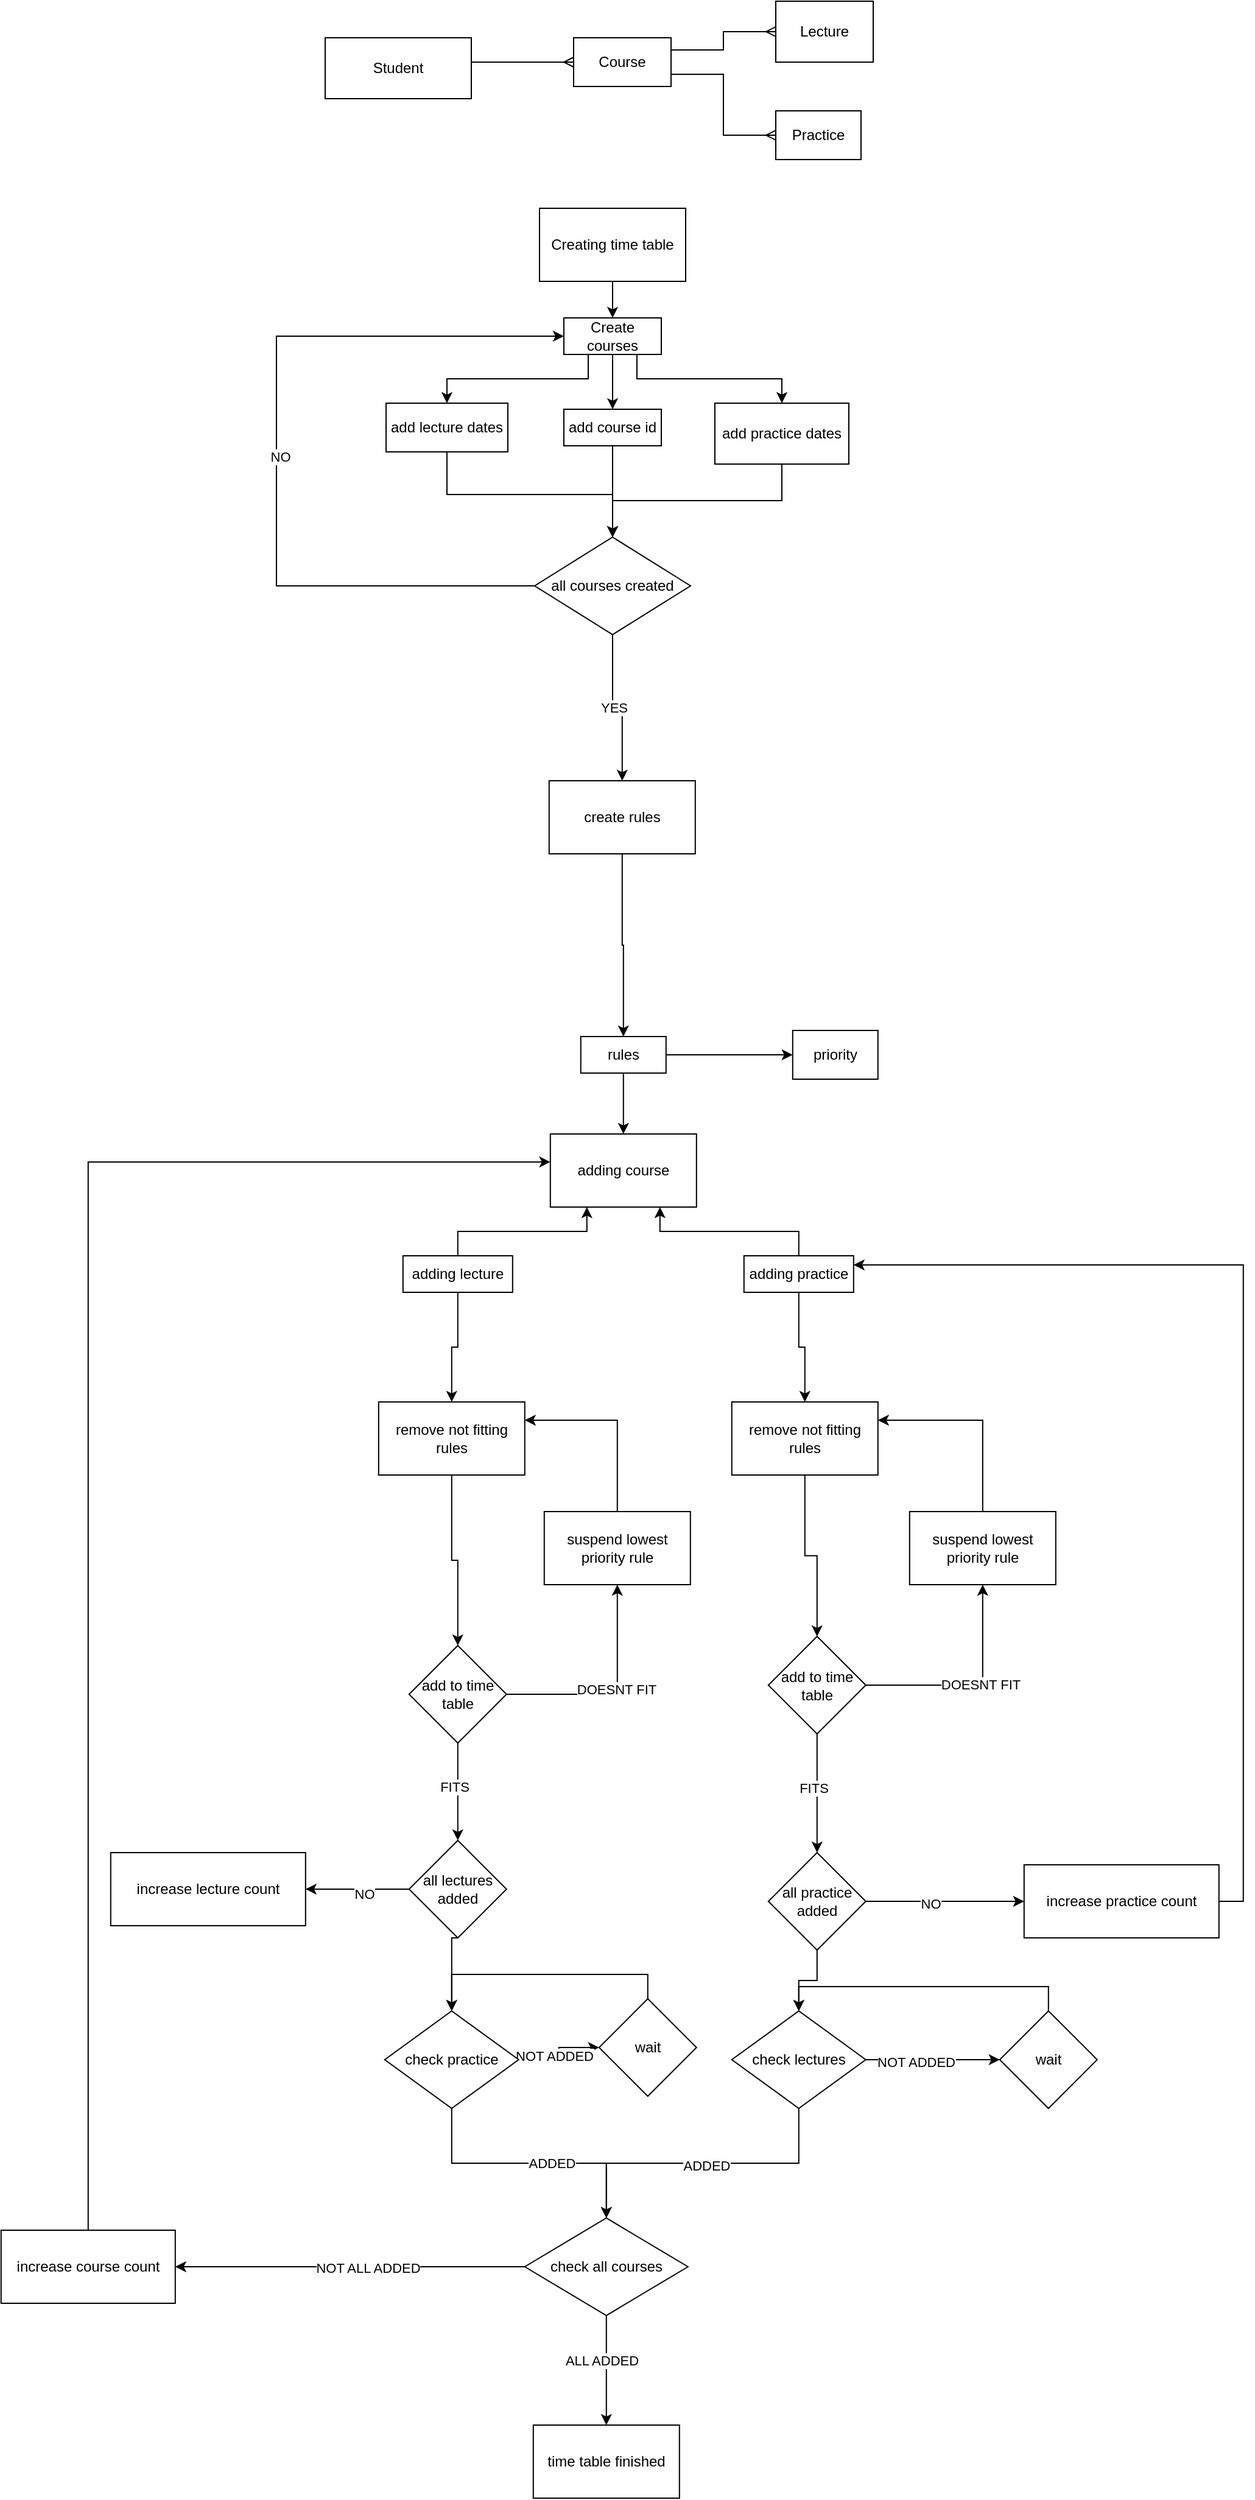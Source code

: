 <mxfile version="24.0.2" type="github">
  <diagram name="Page-1" id="MUCW26529rn52MAqk1Qs">
    <mxGraphModel dx="2420" dy="953" grid="1" gridSize="10" guides="1" tooltips="1" connect="1" arrows="1" fold="1" page="1" pageScale="1" pageWidth="827" pageHeight="1169" math="0" shadow="0">
      <root>
        <mxCell id="0" />
        <mxCell id="1" parent="0" />
        <mxCell id="UqnTuX9J4pZdpapWi_6r-5" style="edgeStyle=orthogonalEdgeStyle;rounded=0;orthogonalLoop=1;jettySize=auto;html=1;exitX=1;exitY=0.5;exitDx=0;exitDy=0;entryX=0;entryY=0.5;entryDx=0;entryDy=0;endArrow=ERmany;endFill=0;flowAnimation=0;" parent="1" source="UqnTuX9J4pZdpapWi_6r-1" target="UqnTuX9J4pZdpapWi_6r-3" edge="1">
          <mxGeometry relative="1" as="geometry">
            <mxPoint x="370" y="115" as="targetPoint" />
            <Array as="points">
              <mxPoint x="230" y="115" />
              <mxPoint x="230" y="110" />
            </Array>
          </mxGeometry>
        </mxCell>
        <mxCell id="UqnTuX9J4pZdpapWi_6r-7" value="&lt;div&gt;&lt;br&gt;&lt;/div&gt;&lt;div&gt;&lt;br&gt;&lt;/div&gt;" style="edgeLabel;html=1;align=center;verticalAlign=middle;resizable=0;points=[];" parent="UqnTuX9J4pZdpapWi_6r-5" vertex="1" connectable="0">
          <mxGeometry x="0.113" y="-1" relative="1" as="geometry">
            <mxPoint as="offset" />
          </mxGeometry>
        </mxCell>
        <mxCell id="UqnTuX9J4pZdpapWi_6r-1" value="Student" style="rounded=0;whiteSpace=wrap;html=1;" parent="1" vertex="1">
          <mxGeometry x="120" y="90" width="120" height="50" as="geometry" />
        </mxCell>
        <mxCell id="Rm8hIvilPhOO6_O1WnGj-2" style="edgeStyle=orthogonalEdgeStyle;rounded=0;orthogonalLoop=1;jettySize=auto;html=1;exitX=1;exitY=0.25;exitDx=0;exitDy=0;entryX=0;entryY=0.5;entryDx=0;entryDy=0;endArrow=ERmany;endFill=0;" parent="1" source="UqnTuX9J4pZdpapWi_6r-3" target="Rm8hIvilPhOO6_O1WnGj-1" edge="1">
          <mxGeometry relative="1" as="geometry" />
        </mxCell>
        <mxCell id="Rm8hIvilPhOO6_O1WnGj-5" style="edgeStyle=orthogonalEdgeStyle;rounded=0;orthogonalLoop=1;jettySize=auto;html=1;exitX=1;exitY=0.75;exitDx=0;exitDy=0;entryX=0;entryY=0.5;entryDx=0;entryDy=0;endArrow=ERmany;endFill=0;" parent="1" source="UqnTuX9J4pZdpapWi_6r-3" target="Rm8hIvilPhOO6_O1WnGj-3" edge="1">
          <mxGeometry relative="1" as="geometry" />
        </mxCell>
        <mxCell id="UqnTuX9J4pZdpapWi_6r-3" value="Course" style="rounded=0;whiteSpace=wrap;html=1;" parent="1" vertex="1">
          <mxGeometry x="324" y="90" width="80" height="40" as="geometry" />
        </mxCell>
        <mxCell id="Rm8hIvilPhOO6_O1WnGj-1" value="Lecture" style="rounded=0;whiteSpace=wrap;html=1;" parent="1" vertex="1">
          <mxGeometry x="490" y="60" width="80" height="50" as="geometry" />
        </mxCell>
        <mxCell id="Rm8hIvilPhOO6_O1WnGj-3" value="Practice" style="rounded=0;whiteSpace=wrap;html=1;" parent="1" vertex="1">
          <mxGeometry x="490" y="150" width="70" height="40" as="geometry" />
        </mxCell>
        <mxCell id="Rm8hIvilPhOO6_O1WnGj-12" style="edgeStyle=orthogonalEdgeStyle;rounded=0;orthogonalLoop=1;jettySize=auto;html=1;exitX=0.5;exitY=1;exitDx=0;exitDy=0;entryX=0.5;entryY=0;entryDx=0;entryDy=0;" parent="1" source="Rm8hIvilPhOO6_O1WnGj-10" target="Rm8hIvilPhOO6_O1WnGj-11" edge="1">
          <mxGeometry relative="1" as="geometry" />
        </mxCell>
        <mxCell id="Rm8hIvilPhOO6_O1WnGj-10" value="Creating time table" style="rounded=0;whiteSpace=wrap;html=1;" parent="1" vertex="1">
          <mxGeometry x="296" y="230" width="120" height="60" as="geometry" />
        </mxCell>
        <mxCell id="Rm8hIvilPhOO6_O1WnGj-14" style="edgeStyle=orthogonalEdgeStyle;rounded=0;orthogonalLoop=1;jettySize=auto;html=1;exitX=0.25;exitY=1;exitDx=0;exitDy=0;" parent="1" source="Rm8hIvilPhOO6_O1WnGj-11" target="Rm8hIvilPhOO6_O1WnGj-13" edge="1">
          <mxGeometry relative="1" as="geometry" />
        </mxCell>
        <mxCell id="Rm8hIvilPhOO6_O1WnGj-16" style="edgeStyle=orthogonalEdgeStyle;rounded=0;orthogonalLoop=1;jettySize=auto;html=1;exitX=0.75;exitY=1;exitDx=0;exitDy=0;" parent="1" source="Rm8hIvilPhOO6_O1WnGj-11" target="Rm8hIvilPhOO6_O1WnGj-15" edge="1">
          <mxGeometry relative="1" as="geometry" />
        </mxCell>
        <mxCell id="HlqSMHGSSu9XKpvqxpK_-116" value="" style="edgeStyle=orthogonalEdgeStyle;rounded=0;orthogonalLoop=1;jettySize=auto;html=1;" edge="1" parent="1" source="Rm8hIvilPhOO6_O1WnGj-11" target="HlqSMHGSSu9XKpvqxpK_-115">
          <mxGeometry relative="1" as="geometry" />
        </mxCell>
        <mxCell id="Rm8hIvilPhOO6_O1WnGj-11" value="Create courses" style="rounded=0;whiteSpace=wrap;html=1;" parent="1" vertex="1">
          <mxGeometry x="316" y="320" width="80" height="30" as="geometry" />
        </mxCell>
        <mxCell id="HlqSMHGSSu9XKpvqxpK_-120" style="edgeStyle=orthogonalEdgeStyle;rounded=0;orthogonalLoop=1;jettySize=auto;html=1;exitX=0.5;exitY=1;exitDx=0;exitDy=0;" edge="1" parent="1" source="Rm8hIvilPhOO6_O1WnGj-13" target="HlqSMHGSSu9XKpvqxpK_-118">
          <mxGeometry relative="1" as="geometry" />
        </mxCell>
        <mxCell id="Rm8hIvilPhOO6_O1WnGj-13" value="add lecture dates" style="rounded=0;whiteSpace=wrap;html=1;" parent="1" vertex="1">
          <mxGeometry x="170" y="390" width="100" height="40" as="geometry" />
        </mxCell>
        <mxCell id="HlqSMHGSSu9XKpvqxpK_-121" style="edgeStyle=orthogonalEdgeStyle;rounded=0;orthogonalLoop=1;jettySize=auto;html=1;exitX=0.5;exitY=1;exitDx=0;exitDy=0;" edge="1" parent="1" source="Rm8hIvilPhOO6_O1WnGj-15" target="HlqSMHGSSu9XKpvqxpK_-118">
          <mxGeometry relative="1" as="geometry" />
        </mxCell>
        <mxCell id="Rm8hIvilPhOO6_O1WnGj-15" value="add practice dates" style="rounded=0;whiteSpace=wrap;html=1;" parent="1" vertex="1">
          <mxGeometry x="440" y="390" width="110" height="50" as="geometry" />
        </mxCell>
        <mxCell id="Rm8hIvilPhOO6_O1WnGj-26" style="edgeStyle=orthogonalEdgeStyle;rounded=0;orthogonalLoop=1;jettySize=auto;html=1;exitX=0.5;exitY=1;exitDx=0;exitDy=0;entryX=0.5;entryY=0;entryDx=0;entryDy=0;" parent="1" source="Rm8hIvilPhOO6_O1WnGj-20" target="Rm8hIvilPhOO6_O1WnGj-23" edge="1">
          <mxGeometry relative="1" as="geometry" />
        </mxCell>
        <mxCell id="Rm8hIvilPhOO6_O1WnGj-20" value="create rules" style="rounded=0;whiteSpace=wrap;html=1;" parent="1" vertex="1">
          <mxGeometry x="303.9" y="700" width="120" height="60" as="geometry" />
        </mxCell>
        <mxCell id="Rm8hIvilPhOO6_O1WnGj-25" style="edgeStyle=orthogonalEdgeStyle;rounded=0;orthogonalLoop=1;jettySize=auto;html=1;exitX=1;exitY=0.5;exitDx=0;exitDy=0;entryX=0;entryY=0.5;entryDx=0;entryDy=0;" parent="1" source="Rm8hIvilPhOO6_O1WnGj-23" target="Rm8hIvilPhOO6_O1WnGj-24" edge="1">
          <mxGeometry relative="1" as="geometry" />
        </mxCell>
        <mxCell id="Rm8hIvilPhOO6_O1WnGj-28" style="edgeStyle=orthogonalEdgeStyle;rounded=0;orthogonalLoop=1;jettySize=auto;html=1;exitX=0.5;exitY=1;exitDx=0;exitDy=0;entryX=0.5;entryY=0;entryDx=0;entryDy=0;" parent="1" source="Rm8hIvilPhOO6_O1WnGj-23" target="Rm8hIvilPhOO6_O1WnGj-27" edge="1">
          <mxGeometry relative="1" as="geometry" />
        </mxCell>
        <mxCell id="Rm8hIvilPhOO6_O1WnGj-23" value="rules" style="rounded=0;whiteSpace=wrap;html=1;" parent="1" vertex="1">
          <mxGeometry x="329.9" y="910" width="70" height="30" as="geometry" />
        </mxCell>
        <mxCell id="Rm8hIvilPhOO6_O1WnGj-24" value="priority" style="rounded=0;whiteSpace=wrap;html=1;" parent="1" vertex="1">
          <mxGeometry x="503.9" y="905" width="70" height="40" as="geometry" />
        </mxCell>
        <mxCell id="Rm8hIvilPhOO6_O1WnGj-27" value="adding course" style="rounded=0;whiteSpace=wrap;html=1;" parent="1" vertex="1">
          <mxGeometry x="304.9" y="990" width="120" height="60" as="geometry" />
        </mxCell>
        <mxCell id="HlqSMHGSSu9XKpvqxpK_-2" style="edgeStyle=orthogonalEdgeStyle;rounded=0;orthogonalLoop=1;jettySize=auto;html=1;exitX=0.5;exitY=0;exitDx=0;exitDy=0;entryX=0.25;entryY=1;entryDx=0;entryDy=0;" edge="1" parent="1" source="HlqSMHGSSu9XKpvqxpK_-1" target="Rm8hIvilPhOO6_O1WnGj-27">
          <mxGeometry relative="1" as="geometry" />
        </mxCell>
        <mxCell id="HlqSMHGSSu9XKpvqxpK_-1" value="adding lecture" style="rounded=0;whiteSpace=wrap;html=1;" vertex="1" parent="1">
          <mxGeometry x="183.9" y="1090" width="90" height="30" as="geometry" />
        </mxCell>
        <mxCell id="HlqSMHGSSu9XKpvqxpK_-4" style="edgeStyle=orthogonalEdgeStyle;rounded=0;orthogonalLoop=1;jettySize=auto;html=1;exitX=0.5;exitY=0;exitDx=0;exitDy=0;entryX=0.75;entryY=1;entryDx=0;entryDy=0;" edge="1" parent="1" source="HlqSMHGSSu9XKpvqxpK_-3" target="Rm8hIvilPhOO6_O1WnGj-27">
          <mxGeometry relative="1" as="geometry" />
        </mxCell>
        <mxCell id="HlqSMHGSSu9XKpvqxpK_-3" value="adding practice" style="rounded=0;whiteSpace=wrap;html=1;" vertex="1" parent="1">
          <mxGeometry x="463.9" y="1090" width="90" height="30" as="geometry" />
        </mxCell>
        <mxCell id="HlqSMHGSSu9XKpvqxpK_-31" value="" style="edgeStyle=orthogonalEdgeStyle;rounded=0;orthogonalLoop=1;jettySize=auto;html=1;exitX=0.5;exitY=1;exitDx=0;exitDy=0;" edge="1" parent="1" source="HlqSMHGSSu9XKpvqxpK_-1" target="HlqSMHGSSu9XKpvqxpK_-30">
          <mxGeometry relative="1" as="geometry">
            <mxPoint x="228.9" y="1245" as="sourcePoint" />
          </mxGeometry>
        </mxCell>
        <mxCell id="HlqSMHGSSu9XKpvqxpK_-33" value="" style="edgeStyle=orthogonalEdgeStyle;rounded=0;orthogonalLoop=1;jettySize=auto;html=1;" edge="1" parent="1" source="HlqSMHGSSu9XKpvqxpK_-30" target="HlqSMHGSSu9XKpvqxpK_-32">
          <mxGeometry relative="1" as="geometry" />
        </mxCell>
        <mxCell id="HlqSMHGSSu9XKpvqxpK_-30" value="remove not fitting rules" style="whiteSpace=wrap;html=1;rounded=0;" vertex="1" parent="1">
          <mxGeometry x="163.9" y="1210" width="120" height="60" as="geometry" />
        </mxCell>
        <mxCell id="HlqSMHGSSu9XKpvqxpK_-39" value="" style="edgeStyle=orthogonalEdgeStyle;rounded=0;orthogonalLoop=1;jettySize=auto;html=1;" edge="1" parent="1" source="HlqSMHGSSu9XKpvqxpK_-32" target="HlqSMHGSSu9XKpvqxpK_-38">
          <mxGeometry relative="1" as="geometry" />
        </mxCell>
        <mxCell id="HlqSMHGSSu9XKpvqxpK_-50" value="FITS" style="edgeLabel;html=1;align=center;verticalAlign=middle;resizable=0;points=[];" vertex="1" connectable="0" parent="HlqSMHGSSu9XKpvqxpK_-39">
          <mxGeometry x="-0.1" y="-3" relative="1" as="geometry">
            <mxPoint as="offset" />
          </mxGeometry>
        </mxCell>
        <mxCell id="HlqSMHGSSu9XKpvqxpK_-52" value="" style="edgeStyle=orthogonalEdgeStyle;rounded=0;orthogonalLoop=1;jettySize=auto;html=1;" edge="1" parent="1" source="HlqSMHGSSu9XKpvqxpK_-32" target="HlqSMHGSSu9XKpvqxpK_-51">
          <mxGeometry relative="1" as="geometry" />
        </mxCell>
        <mxCell id="HlqSMHGSSu9XKpvqxpK_-53" value="DOESNT FIT" style="edgeLabel;html=1;align=center;verticalAlign=middle;resizable=0;points=[];" vertex="1" connectable="0" parent="HlqSMHGSSu9XKpvqxpK_-52">
          <mxGeometry x="0.053" y="1" relative="1" as="geometry">
            <mxPoint as="offset" />
          </mxGeometry>
        </mxCell>
        <mxCell id="HlqSMHGSSu9XKpvqxpK_-32" value="add to time table" style="rhombus;whiteSpace=wrap;html=1;rounded=0;" vertex="1" parent="1">
          <mxGeometry x="188.9" y="1410" width="80" height="80" as="geometry" />
        </mxCell>
        <mxCell id="HlqSMHGSSu9XKpvqxpK_-41" value="" style="edgeStyle=orthogonalEdgeStyle;rounded=0;orthogonalLoop=1;jettySize=auto;html=1;" edge="1" parent="1" source="HlqSMHGSSu9XKpvqxpK_-38" target="HlqSMHGSSu9XKpvqxpK_-40">
          <mxGeometry relative="1" as="geometry" />
        </mxCell>
        <mxCell id="HlqSMHGSSu9XKpvqxpK_-42" value="NO" style="edgeLabel;html=1;align=center;verticalAlign=middle;resizable=0;points=[];" vertex="1" connectable="0" parent="HlqSMHGSSu9XKpvqxpK_-41">
          <mxGeometry x="-0.133" y="4" relative="1" as="geometry">
            <mxPoint as="offset" />
          </mxGeometry>
        </mxCell>
        <mxCell id="HlqSMHGSSu9XKpvqxpK_-79" style="edgeStyle=orthogonalEdgeStyle;rounded=0;orthogonalLoop=1;jettySize=auto;html=1;exitX=0.5;exitY=1;exitDx=0;exitDy=0;entryX=0.5;entryY=0;entryDx=0;entryDy=0;" edge="1" parent="1" source="HlqSMHGSSu9XKpvqxpK_-38" target="HlqSMHGSSu9XKpvqxpK_-76">
          <mxGeometry relative="1" as="geometry">
            <Array as="points">
              <mxPoint x="223.9" y="1650" />
            </Array>
          </mxGeometry>
        </mxCell>
        <mxCell id="HlqSMHGSSu9XKpvqxpK_-38" value="all lectures added" style="rhombus;whiteSpace=wrap;html=1;rounded=0;" vertex="1" parent="1">
          <mxGeometry x="188.9" y="1570" width="80" height="80" as="geometry" />
        </mxCell>
        <mxCell id="HlqSMHGSSu9XKpvqxpK_-40" value="increase lecture count" style="whiteSpace=wrap;html=1;rounded=0;" vertex="1" parent="1">
          <mxGeometry x="-56.1" y="1580" width="160" height="60" as="geometry" />
        </mxCell>
        <mxCell id="HlqSMHGSSu9XKpvqxpK_-54" style="edgeStyle=orthogonalEdgeStyle;rounded=0;orthogonalLoop=1;jettySize=auto;html=1;exitX=0.5;exitY=0;exitDx=0;exitDy=0;entryX=1;entryY=0.25;entryDx=0;entryDy=0;" edge="1" parent="1" source="HlqSMHGSSu9XKpvqxpK_-51" target="HlqSMHGSSu9XKpvqxpK_-30">
          <mxGeometry relative="1" as="geometry" />
        </mxCell>
        <mxCell id="HlqSMHGSSu9XKpvqxpK_-51" value="suspend lowest priority rule" style="whiteSpace=wrap;html=1;rounded=0;" vertex="1" parent="1">
          <mxGeometry x="299.9" y="1300" width="120" height="60" as="geometry" />
        </mxCell>
        <mxCell id="HlqSMHGSSu9XKpvqxpK_-55" value="" style="edgeStyle=orthogonalEdgeStyle;rounded=0;orthogonalLoop=1;jettySize=auto;html=1;exitX=0.5;exitY=1;exitDx=0;exitDy=0;" edge="1" parent="1" source="HlqSMHGSSu9XKpvqxpK_-3" target="HlqSMHGSSu9XKpvqxpK_-58">
          <mxGeometry relative="1" as="geometry">
            <mxPoint x="523.9" y="1237.5" as="sourcePoint" />
          </mxGeometry>
        </mxCell>
        <mxCell id="HlqSMHGSSu9XKpvqxpK_-57" value="" style="edgeStyle=orthogonalEdgeStyle;rounded=0;orthogonalLoop=1;jettySize=auto;html=1;" edge="1" parent="1" source="HlqSMHGSSu9XKpvqxpK_-58" target="HlqSMHGSSu9XKpvqxpK_-63">
          <mxGeometry relative="1" as="geometry" />
        </mxCell>
        <mxCell id="HlqSMHGSSu9XKpvqxpK_-58" value="remove not fitting rules" style="whiteSpace=wrap;html=1;rounded=0;" vertex="1" parent="1">
          <mxGeometry x="453.9" y="1210" width="120" height="60" as="geometry" />
        </mxCell>
        <mxCell id="HlqSMHGSSu9XKpvqxpK_-59" value="" style="edgeStyle=orthogonalEdgeStyle;rounded=0;orthogonalLoop=1;jettySize=auto;html=1;entryX=0.5;entryY=0;entryDx=0;entryDy=0;" edge="1" parent="1" source="HlqSMHGSSu9XKpvqxpK_-63" target="HlqSMHGSSu9XKpvqxpK_-68">
          <mxGeometry relative="1" as="geometry">
            <mxPoint x="523.9" y="1562.5" as="targetPoint" />
          </mxGeometry>
        </mxCell>
        <mxCell id="HlqSMHGSSu9XKpvqxpK_-60" value="FITS" style="edgeLabel;html=1;align=center;verticalAlign=middle;resizable=0;points=[];" vertex="1" connectable="0" parent="HlqSMHGSSu9XKpvqxpK_-59">
          <mxGeometry x="-0.1" y="-3" relative="1" as="geometry">
            <mxPoint as="offset" />
          </mxGeometry>
        </mxCell>
        <mxCell id="HlqSMHGSSu9XKpvqxpK_-61" value="" style="edgeStyle=orthogonalEdgeStyle;rounded=0;orthogonalLoop=1;jettySize=auto;html=1;" edge="1" parent="1" source="HlqSMHGSSu9XKpvqxpK_-63" target="HlqSMHGSSu9XKpvqxpK_-65">
          <mxGeometry relative="1" as="geometry" />
        </mxCell>
        <mxCell id="HlqSMHGSSu9XKpvqxpK_-62" value="DOESNT FIT" style="edgeLabel;html=1;align=center;verticalAlign=middle;resizable=0;points=[];" vertex="1" connectable="0" parent="HlqSMHGSSu9XKpvqxpK_-61">
          <mxGeometry x="0.053" y="1" relative="1" as="geometry">
            <mxPoint as="offset" />
          </mxGeometry>
        </mxCell>
        <mxCell id="HlqSMHGSSu9XKpvqxpK_-63" value="add to time table" style="rhombus;whiteSpace=wrap;html=1;rounded=0;" vertex="1" parent="1">
          <mxGeometry x="483.9" y="1402.5" width="80" height="80" as="geometry" />
        </mxCell>
        <mxCell id="HlqSMHGSSu9XKpvqxpK_-64" style="edgeStyle=orthogonalEdgeStyle;rounded=0;orthogonalLoop=1;jettySize=auto;html=1;exitX=0.5;exitY=0;exitDx=0;exitDy=0;entryX=1;entryY=0.25;entryDx=0;entryDy=0;" edge="1" parent="1" source="HlqSMHGSSu9XKpvqxpK_-65" target="HlqSMHGSSu9XKpvqxpK_-58">
          <mxGeometry relative="1" as="geometry" />
        </mxCell>
        <mxCell id="HlqSMHGSSu9XKpvqxpK_-65" value="suspend lowest priority rule" style="whiteSpace=wrap;html=1;rounded=0;" vertex="1" parent="1">
          <mxGeometry x="599.9" y="1300" width="120" height="60" as="geometry" />
        </mxCell>
        <mxCell id="HlqSMHGSSu9XKpvqxpK_-71" style="edgeStyle=orthogonalEdgeStyle;rounded=0;orthogonalLoop=1;jettySize=auto;html=1;exitX=1;exitY=0.5;exitDx=0;exitDy=0;entryX=1;entryY=0.25;entryDx=0;entryDy=0;" edge="1" parent="1" source="HlqSMHGSSu9XKpvqxpK_-67" target="HlqSMHGSSu9XKpvqxpK_-3">
          <mxGeometry relative="1" as="geometry" />
        </mxCell>
        <mxCell id="HlqSMHGSSu9XKpvqxpK_-67" value="increase practice count" style="whiteSpace=wrap;html=1;rounded=0;" vertex="1" parent="1">
          <mxGeometry x="693.9" y="1590" width="160" height="60" as="geometry" />
        </mxCell>
        <mxCell id="HlqSMHGSSu9XKpvqxpK_-69" style="edgeStyle=orthogonalEdgeStyle;rounded=0;orthogonalLoop=1;jettySize=auto;html=1;exitX=1;exitY=0.5;exitDx=0;exitDy=0;entryX=0;entryY=0.5;entryDx=0;entryDy=0;" edge="1" parent="1" source="HlqSMHGSSu9XKpvqxpK_-68" target="HlqSMHGSSu9XKpvqxpK_-67">
          <mxGeometry relative="1" as="geometry" />
        </mxCell>
        <mxCell id="HlqSMHGSSu9XKpvqxpK_-70" value="NO" style="edgeLabel;html=1;align=center;verticalAlign=middle;resizable=0;points=[];" vertex="1" connectable="0" parent="HlqSMHGSSu9XKpvqxpK_-69">
          <mxGeometry x="-0.19" y="-2" relative="1" as="geometry">
            <mxPoint as="offset" />
          </mxGeometry>
        </mxCell>
        <mxCell id="HlqSMHGSSu9XKpvqxpK_-68" value="all practice added" style="rhombus;whiteSpace=wrap;html=1;rounded=0;" vertex="1" parent="1">
          <mxGeometry x="483.9" y="1580" width="80" height="80" as="geometry" />
        </mxCell>
        <mxCell id="HlqSMHGSSu9XKpvqxpK_-81" value="" style="edgeStyle=orthogonalEdgeStyle;rounded=0;orthogonalLoop=1;jettySize=auto;html=1;" edge="1" parent="1" source="HlqSMHGSSu9XKpvqxpK_-76" target="HlqSMHGSSu9XKpvqxpK_-80">
          <mxGeometry relative="1" as="geometry" />
        </mxCell>
        <mxCell id="HlqSMHGSSu9XKpvqxpK_-98" value="NOT ADDED" style="edgeLabel;html=1;align=center;verticalAlign=middle;resizable=0;points=[];" vertex="1" connectable="0" parent="HlqSMHGSSu9XKpvqxpK_-81">
          <mxGeometry x="-0.235" y="3" relative="1" as="geometry">
            <mxPoint as="offset" />
          </mxGeometry>
        </mxCell>
        <mxCell id="HlqSMHGSSu9XKpvqxpK_-100" style="edgeStyle=orthogonalEdgeStyle;rounded=0;orthogonalLoop=1;jettySize=auto;html=1;exitX=0.5;exitY=1;exitDx=0;exitDy=0;entryX=0.5;entryY=0;entryDx=0;entryDy=0;" edge="1" parent="1" source="HlqSMHGSSu9XKpvqxpK_-76" target="HlqSMHGSSu9XKpvqxpK_-92">
          <mxGeometry relative="1" as="geometry" />
        </mxCell>
        <mxCell id="HlqSMHGSSu9XKpvqxpK_-103" value="ADDED" style="edgeLabel;html=1;align=center;verticalAlign=middle;resizable=0;points=[];" vertex="1" connectable="0" parent="HlqSMHGSSu9XKpvqxpK_-100">
          <mxGeometry x="0.165" relative="1" as="geometry">
            <mxPoint as="offset" />
          </mxGeometry>
        </mxCell>
        <mxCell id="HlqSMHGSSu9XKpvqxpK_-76" value="check practice" style="rhombus;whiteSpace=wrap;html=1;" vertex="1" parent="1">
          <mxGeometry x="168.9" y="1710" width="110" height="80" as="geometry" />
        </mxCell>
        <mxCell id="HlqSMHGSSu9XKpvqxpK_-114" style="edgeStyle=orthogonalEdgeStyle;rounded=0;orthogonalLoop=1;jettySize=auto;html=1;exitX=0.5;exitY=0;exitDx=0;exitDy=0;entryX=0.5;entryY=0;entryDx=0;entryDy=0;" edge="1" parent="1" source="HlqSMHGSSu9XKpvqxpK_-80" target="HlqSMHGSSu9XKpvqxpK_-76">
          <mxGeometry relative="1" as="geometry" />
        </mxCell>
        <mxCell id="HlqSMHGSSu9XKpvqxpK_-80" value="wait" style="rhombus;whiteSpace=wrap;html=1;" vertex="1" parent="1">
          <mxGeometry x="344.9" y="1700" width="80" height="80" as="geometry" />
        </mxCell>
        <mxCell id="HlqSMHGSSu9XKpvqxpK_-83" style="edgeStyle=orthogonalEdgeStyle;rounded=0;orthogonalLoop=1;jettySize=auto;html=1;exitX=0.5;exitY=1;exitDx=0;exitDy=0;entryX=0.5;entryY=0;entryDx=0;entryDy=0;" edge="1" parent="1" target="HlqSMHGSSu9XKpvqxpK_-85" source="HlqSMHGSSu9XKpvqxpK_-68">
          <mxGeometry relative="1" as="geometry">
            <mxPoint x="538.9" y="1680" as="sourcePoint" />
          </mxGeometry>
        </mxCell>
        <mxCell id="HlqSMHGSSu9XKpvqxpK_-84" value="" style="edgeStyle=orthogonalEdgeStyle;rounded=0;orthogonalLoop=1;jettySize=auto;html=1;" edge="1" parent="1" source="HlqSMHGSSu9XKpvqxpK_-85" target="HlqSMHGSSu9XKpvqxpK_-87">
          <mxGeometry relative="1" as="geometry" />
        </mxCell>
        <mxCell id="HlqSMHGSSu9XKpvqxpK_-97" value="NOT ADDED" style="edgeLabel;html=1;align=center;verticalAlign=middle;resizable=0;points=[];" vertex="1" connectable="0" parent="HlqSMHGSSu9XKpvqxpK_-84">
          <mxGeometry x="-0.255" y="-2" relative="1" as="geometry">
            <mxPoint as="offset" />
          </mxGeometry>
        </mxCell>
        <mxCell id="HlqSMHGSSu9XKpvqxpK_-101" style="edgeStyle=orthogonalEdgeStyle;rounded=0;orthogonalLoop=1;jettySize=auto;html=1;exitX=0.5;exitY=1;exitDx=0;exitDy=0;" edge="1" parent="1" source="HlqSMHGSSu9XKpvqxpK_-85" target="HlqSMHGSSu9XKpvqxpK_-92">
          <mxGeometry relative="1" as="geometry" />
        </mxCell>
        <mxCell id="HlqSMHGSSu9XKpvqxpK_-102" value="ADDED" style="edgeLabel;html=1;align=center;verticalAlign=middle;resizable=0;points=[];" vertex="1" connectable="0" parent="HlqSMHGSSu9XKpvqxpK_-101">
          <mxGeometry x="-0.024" y="2" relative="1" as="geometry">
            <mxPoint as="offset" />
          </mxGeometry>
        </mxCell>
        <mxCell id="HlqSMHGSSu9XKpvqxpK_-85" value="check lectures" style="rhombus;whiteSpace=wrap;html=1;" vertex="1" parent="1">
          <mxGeometry x="453.9" y="1710" width="110" height="80" as="geometry" />
        </mxCell>
        <mxCell id="HlqSMHGSSu9XKpvqxpK_-86" style="edgeStyle=orthogonalEdgeStyle;rounded=0;orthogonalLoop=1;jettySize=auto;html=1;exitX=0.5;exitY=0;exitDx=0;exitDy=0;entryX=0.5;entryY=0;entryDx=0;entryDy=0;" edge="1" parent="1" source="HlqSMHGSSu9XKpvqxpK_-87" target="HlqSMHGSSu9XKpvqxpK_-85">
          <mxGeometry relative="1" as="geometry" />
        </mxCell>
        <mxCell id="HlqSMHGSSu9XKpvqxpK_-87" value="wait" style="rhombus;whiteSpace=wrap;html=1;" vertex="1" parent="1">
          <mxGeometry x="673.9" y="1710" width="80" height="80" as="geometry" />
        </mxCell>
        <mxCell id="HlqSMHGSSu9XKpvqxpK_-112" value="" style="edgeStyle=orthogonalEdgeStyle;rounded=0;orthogonalLoop=1;jettySize=auto;html=1;" edge="1" parent="1" source="HlqSMHGSSu9XKpvqxpK_-92" target="HlqSMHGSSu9XKpvqxpK_-111">
          <mxGeometry relative="1" as="geometry" />
        </mxCell>
        <mxCell id="HlqSMHGSSu9XKpvqxpK_-113" value="ALL ADDED" style="edgeLabel;html=1;align=center;verticalAlign=middle;resizable=0;points=[];" vertex="1" connectable="0" parent="HlqSMHGSSu9XKpvqxpK_-112">
          <mxGeometry x="-0.178" y="-4" relative="1" as="geometry">
            <mxPoint as="offset" />
          </mxGeometry>
        </mxCell>
        <mxCell id="HlqSMHGSSu9XKpvqxpK_-92" value="check all courses" style="rhombus;whiteSpace=wrap;html=1;" vertex="1" parent="1">
          <mxGeometry x="283.9" y="1880" width="134" height="80" as="geometry" />
        </mxCell>
        <mxCell id="HlqSMHGSSu9XKpvqxpK_-108" value="" style="edgeStyle=orthogonalEdgeStyle;rounded=0;orthogonalLoop=1;jettySize=auto;html=1;exitX=0;exitY=0.5;exitDx=0;exitDy=0;" edge="1" parent="1" source="HlqSMHGSSu9XKpvqxpK_-92" target="HlqSMHGSSu9XKpvqxpK_-107">
          <mxGeometry relative="1" as="geometry">
            <mxPoint x="76.9" y="1920" as="sourcePoint" />
          </mxGeometry>
        </mxCell>
        <mxCell id="HlqSMHGSSu9XKpvqxpK_-110" value="NOT ALL ADDED" style="edgeLabel;html=1;align=center;verticalAlign=middle;resizable=0;points=[];" vertex="1" connectable="0" parent="HlqSMHGSSu9XKpvqxpK_-108">
          <mxGeometry x="-0.101" y="1" relative="1" as="geometry">
            <mxPoint as="offset" />
          </mxGeometry>
        </mxCell>
        <mxCell id="HlqSMHGSSu9XKpvqxpK_-107" value="increase course count" style="whiteSpace=wrap;html=1;" vertex="1" parent="1">
          <mxGeometry x="-146.1" y="1890" width="143" height="60" as="geometry" />
        </mxCell>
        <mxCell id="HlqSMHGSSu9XKpvqxpK_-109" style="edgeStyle=orthogonalEdgeStyle;rounded=0;orthogonalLoop=1;jettySize=auto;html=1;exitX=0.5;exitY=0;exitDx=0;exitDy=0;entryX=0;entryY=0.383;entryDx=0;entryDy=0;entryPerimeter=0;" edge="1" parent="1" source="HlqSMHGSSu9XKpvqxpK_-107" target="Rm8hIvilPhOO6_O1WnGj-27">
          <mxGeometry relative="1" as="geometry" />
        </mxCell>
        <mxCell id="HlqSMHGSSu9XKpvqxpK_-111" value="time table finished" style="whiteSpace=wrap;html=1;" vertex="1" parent="1">
          <mxGeometry x="290.9" y="2050" width="120" height="60" as="geometry" />
        </mxCell>
        <mxCell id="HlqSMHGSSu9XKpvqxpK_-119" value="" style="edgeStyle=orthogonalEdgeStyle;rounded=0;orthogonalLoop=1;jettySize=auto;html=1;" edge="1" parent="1" source="HlqSMHGSSu9XKpvqxpK_-115" target="HlqSMHGSSu9XKpvqxpK_-118">
          <mxGeometry relative="1" as="geometry" />
        </mxCell>
        <mxCell id="HlqSMHGSSu9XKpvqxpK_-115" value="add course id" style="rounded=0;whiteSpace=wrap;html=1;" vertex="1" parent="1">
          <mxGeometry x="316" y="395" width="80" height="30" as="geometry" />
        </mxCell>
        <mxCell id="HlqSMHGSSu9XKpvqxpK_-122" style="edgeStyle=orthogonalEdgeStyle;rounded=0;orthogonalLoop=1;jettySize=auto;html=1;exitX=0;exitY=0.5;exitDx=0;exitDy=0;entryX=0;entryY=0.5;entryDx=0;entryDy=0;" edge="1" parent="1" source="HlqSMHGSSu9XKpvqxpK_-118" target="Rm8hIvilPhOO6_O1WnGj-11">
          <mxGeometry relative="1" as="geometry">
            <Array as="points">
              <mxPoint x="80" y="540" />
              <mxPoint x="80" y="335" />
            </Array>
          </mxGeometry>
        </mxCell>
        <mxCell id="HlqSMHGSSu9XKpvqxpK_-123" value="NO" style="edgeLabel;html=1;align=center;verticalAlign=middle;resizable=0;points=[];" vertex="1" connectable="0" parent="HlqSMHGSSu9XKpvqxpK_-122">
          <mxGeometry x="-0.026" y="-3" relative="1" as="geometry">
            <mxPoint as="offset" />
          </mxGeometry>
        </mxCell>
        <mxCell id="HlqSMHGSSu9XKpvqxpK_-124" style="edgeStyle=orthogonalEdgeStyle;rounded=0;orthogonalLoop=1;jettySize=auto;html=1;exitX=0.5;exitY=1;exitDx=0;exitDy=0;entryX=0.5;entryY=0;entryDx=0;entryDy=0;" edge="1" parent="1" source="HlqSMHGSSu9XKpvqxpK_-118" target="Rm8hIvilPhOO6_O1WnGj-20">
          <mxGeometry relative="1" as="geometry" />
        </mxCell>
        <mxCell id="HlqSMHGSSu9XKpvqxpK_-125" value="YES" style="edgeLabel;html=1;align=center;verticalAlign=middle;resizable=0;points=[];" vertex="1" connectable="0" parent="HlqSMHGSSu9XKpvqxpK_-124">
          <mxGeometry x="-0.055" relative="1" as="geometry">
            <mxPoint as="offset" />
          </mxGeometry>
        </mxCell>
        <mxCell id="HlqSMHGSSu9XKpvqxpK_-118" value="all courses created" style="rhombus;whiteSpace=wrap;html=1;rounded=0;" vertex="1" parent="1">
          <mxGeometry x="292" y="500" width="128" height="80" as="geometry" />
        </mxCell>
      </root>
    </mxGraphModel>
  </diagram>
</mxfile>
